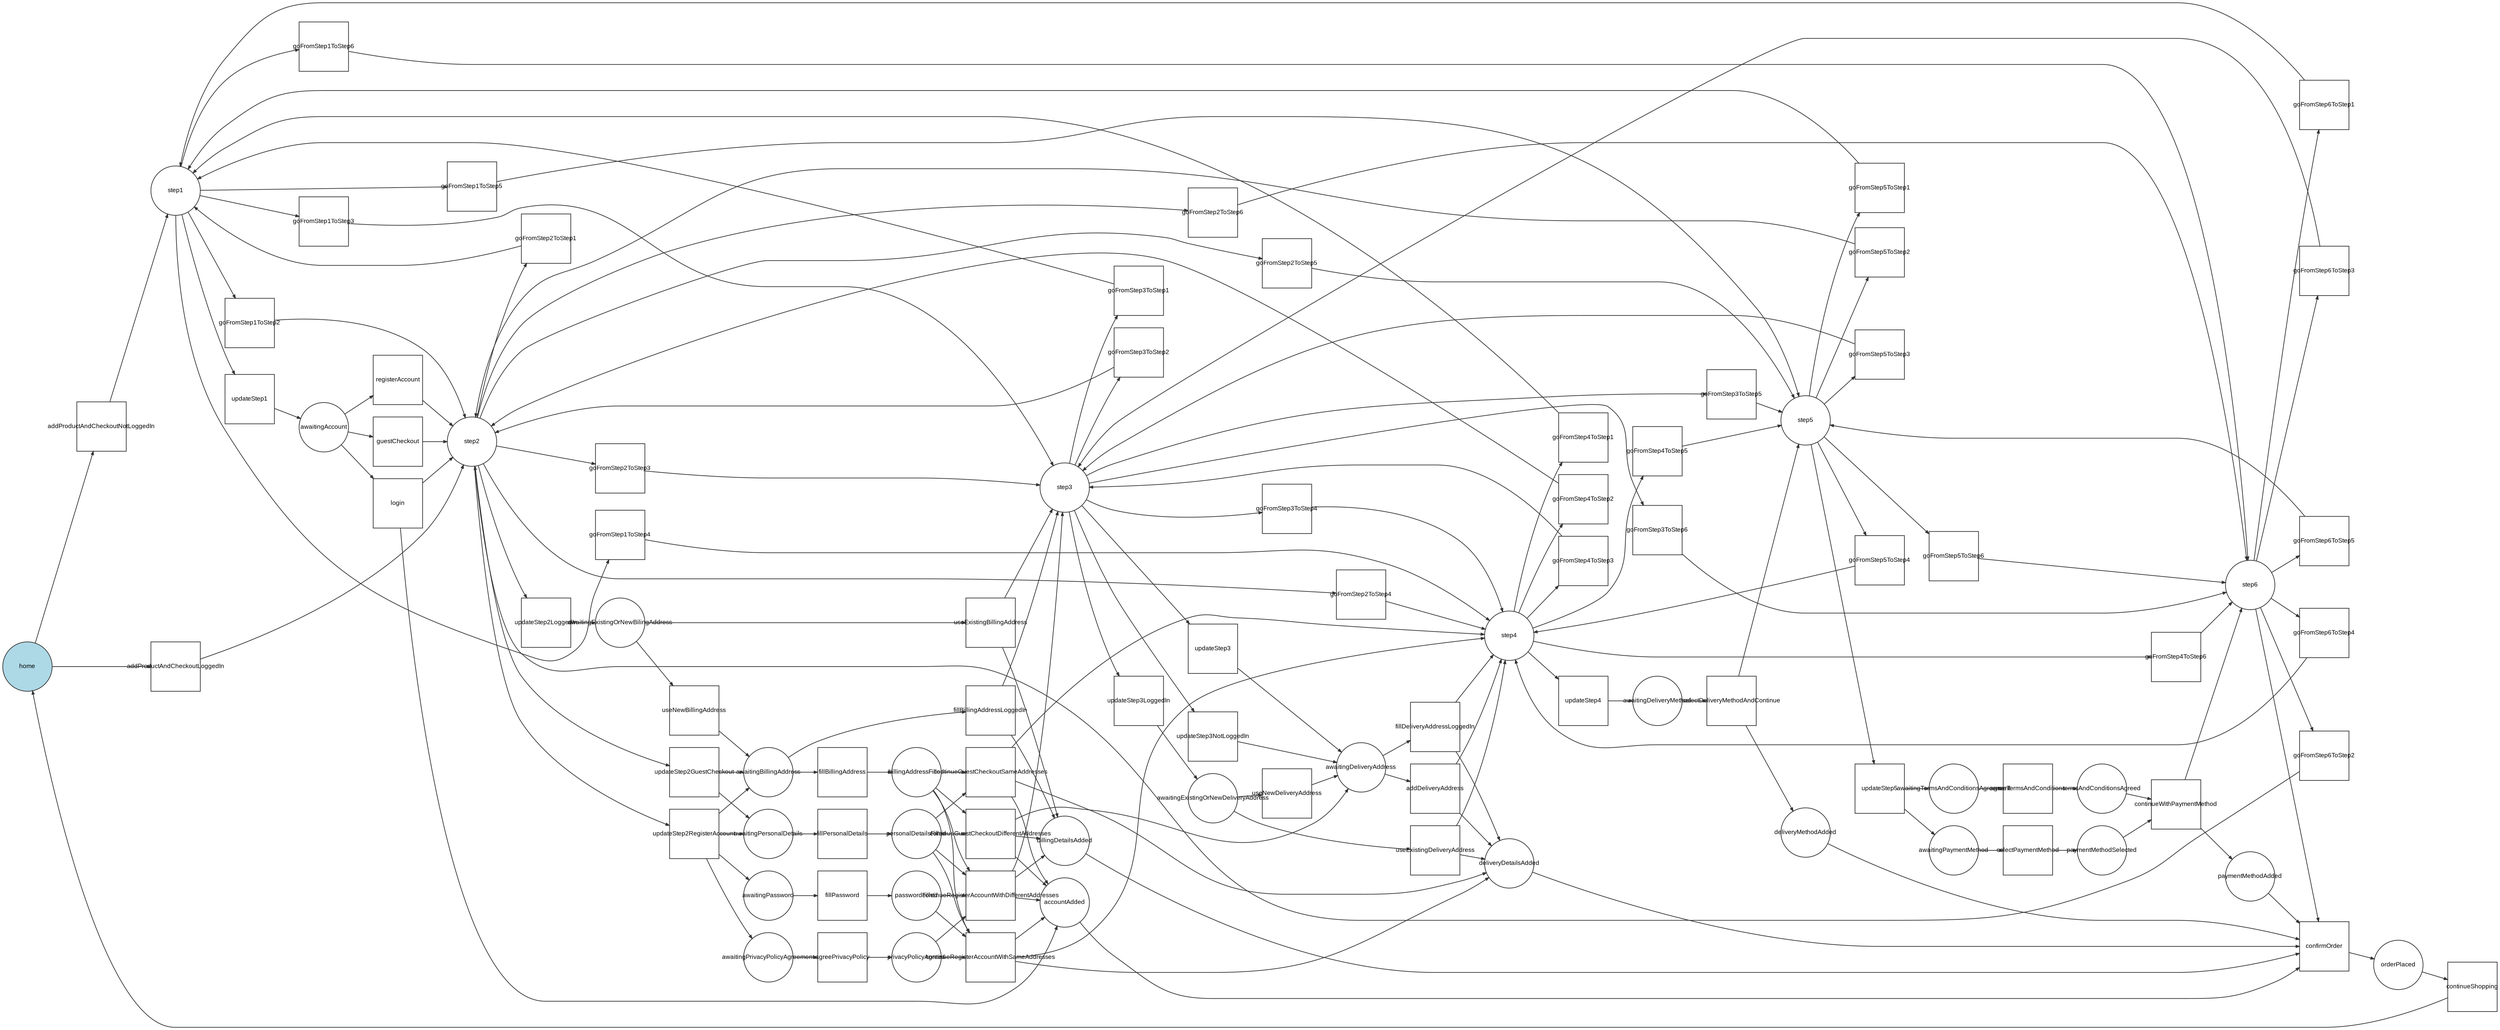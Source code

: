 digraph workflow {
  ratio="compress" rankdir="LR" label=""
  node [fontsize="9" fontname="Arial" color="#333333" fillcolor="lightblue" fixedsize="1" width="1"];
  edge [fontsize="9" fontname="Arial" color="#333333" arrowhead="normal" arrowsize="0.5"];

  place_e83249bd3ba79932e16fb1fb5100dafade9954c2 [label="home", shape=circle, style="filled"];
  place_84f1443f50ba4a894ac616a5f064c686f32d077b [label="step1", shape=circle];
  place_4a663a0c99bf1bd49e069a66286dda7818c97dff [label="step2", shape=circle];
  place_6e1ae73b097c07a04d4e8e492c5524a6eaa5be97 [label="step3", shape=circle];
  place_8ef5b826891c4a450d83641ab58ae1a18551fa4b [label="step4", shape=circle];
  place_a0affb2101e2e6f1dabadd080adc2f24eb667414 [label="step5", shape=circle];
  place_3924681200fde3841ee1e68e27e4c5b10fd95397 [label="step6", shape=circle];
  place_8df9aa6c1a8fbc2bf1fff5c5d67d147e334f94cf [label="awaitingAccount", shape=circle];
  place_be8df8efa2cb6b2300fe2f82d8d9b19d4d9f3006 [label="awaitingPersonalDetails", shape=circle];
  place_e8718de4f73418b4e1c7ad5c42bec684a4a9caa9 [label="awaitingBillingAddress", shape=circle];
  place_636a9cc7645cbe8e1dacce71000bb0db745a39e1 [label="awaitingPassword", shape=circle];
  place_b1d15dbd7e692eba9ce639f33f2cd6fb2f56e10d [label="awaitingPrivacyPolicyAgreement", shape=circle];
  place_b5da8f0027407937d7b9d6199a5d40d174c2661a [label="personalDetailsFilled", shape=circle];
  place_bbcddce3edfbf6793be4e1761595ad9dd36cf0fb [label="billingAddressFilled", shape=circle];
  place_133afdf482fd18037e3a0e10ed8a6ab4f9161d40 [label="passwordFilled", shape=circle];
  place_f2b6cc21ce77b75848dcce28c86c375391a991f2 [label="privacyPolicyAgreed", shape=circle];
  place_256be29f71f6940c2970aac5484fb6e317749eb9 [label="awaitingExistingOrNewBilingAddress", shape=circle];
  place_e788d0de3a420b96396977dee7ec2490fa346035 [label="awaitingExistingOrNewDeliveryAddress", shape=circle];
  place_95c4228878ef8ed807e02b7e17abad8cfa27a63b [label="awaitingDeliveryAddress", shape=circle];
  place_db2a0e8a240c19feca6bf300b83c712f43d74c07 [label="awaitingDeliveryMethod", shape=circle];
  place_866591cec37483a4a6ab3489cb867167720a8a29 [label="awaitingPaymentMethod", shape=circle];
  place_9eb14a96cbd881f3941bab3ed0a93b731399be5e [label="awaitingTermsAndConditionsAgreement", shape=circle];
  place_62f8f8cbcff902a31870b7f393bded072b620a2f [label="paymentMethodSelected", shape=circle];
  place_b6bf01197de322ba3d7fd694c4ab1e26acc89569 [label="termsAndConditionsAgreed", shape=circle];
  place_a2b5ee046fd493f24a42236ed96bf6391e7dd3bb [label="accountAdded", shape=circle];
  place_286e3eff09874fa5c835a52b6d6e2da7b4941331 [label="billingDetailsAdded", shape=circle];
  place_0e337ce1d4bc9c5ca8951d3fa502ff9f3ab7e26a [label="deliveryDetailsAdded", shape=circle];
  place_28aae0f120be48f4f0ba56d7a75699965ccaa214 [label="deliveryMethodAdded", shape=circle];
  place_098279e686d64d36fd9ddfd5d8eed3773751c874 [label="paymentMethodAdded", shape=circle];
  place_cbeec9c5b8f73f7335a9b9606865084b73d6db44 [label="orderPlaced", shape=circle];
  transition_2ac776141d84009da79b006b4dec8054691a5c5f [label="addProductAndCheckoutNotLoggedIn", shape=box, shape="box", regular="1"];
  transition_578a40e5a7bc3a0474371867ac2173acd5bf516c [label="addProductAndCheckoutLoggedIn", shape=box, shape="box", regular="1"];
  transition_dc0f95929a37924a0a83dbe2e85b83c9639b6481 [label="updateStep1", shape=box, shape="box", regular="1"];
  transition_fe72dc4a64a9305799caedf1b8fce026a9871d49 [label="updateStep2LoggedIn", shape=box, shape="box", regular="1"];
  transition_57dfa021582c3092119de31190845fdc953a09e3 [label="updateStep2GuestCheckout", shape=box, shape="box", regular="1"];
  transition_8cb4d353d19cc8d583ae6a317e0538af673f8714 [label="updateStep2RegisterAccount", shape=box, shape="box", regular="1"];
  transition_2736fab291f04e69b62d490c3c09361f5b82461a [label="login", shape=box, shape="box", regular="1"];
  transition_1b8a31d24f7e7b4bb00f985657ef664c0fd484f7 [label="guestCheckout", shape=box, shape="box", regular="1"];
  transition_4a67e46d8a1b96a2f1ebfa90009ae18258516248 [label="registerAccount", shape=box, shape="box", regular="1"];
  transition_6ca7bb9639941de4f3d43da60a79d965e688398c [label="fillPersonalDetails", shape=box, shape="box", regular="1"];
  transition_88846e7311af81ea2b6eb30ced42e8e9a035674e [label="fillBillingAddress", shape=box, shape="box", regular="1"];
  transition_3564e2bbe48b061a3985d46ebf9bb36a0c94de0e [label="fillPassword", shape=box, shape="box", regular="1"];
  transition_aa0d555c0021ce3faf98c55f93a601733df76beb [label="agreePrivacyPolicy", shape=box, shape="box", regular="1"];
  transition_901c5f630db8b0e18779359c8d949e4395268689 [label="useExistingBillingAddress", shape=box, shape="box", regular="1"];
  transition_fe12c392e32e62dd39eccef4248a39e19252acdf [label="useNewBillingAddress", shape=box, shape="box", regular="1"];
  transition_47c77ef9cdb768ca9004a5b4b574900e7fd7e94b [label="fillBillingAddressLoggedIn", shape=box, shape="box", regular="1"];
  transition_f657ce882497b9a9077da3718565de3bad23c63d [label="continueRegisterAccountWithDifferentAddresses", shape=box, shape="box", regular="1"];
  transition_a61bc306e3f2f04e552d26d524be63c8705f123d [label="continueGuestCheckoutDifferentAddresses", shape=box, shape="box", regular="1"];
  transition_d29f92d9157843987d7ea289f11fa909d5763b25 [label="updateStep3", shape=box, shape="box", regular="1"];
  transition_85cb56b3c57574697992910e08dcf3510fdb5dbf [label="continueRegisterAccountWithSameAddresses", shape=box, shape="box", regular="1"];
  transition_cbd13101ca8b9f00b84a872cdbcc9cec19007ded [label="continueGuestCheckoutSameAddresses", shape=box, shape="box", regular="1"];
  transition_21a0e40b019c9078ecb4d3f5f592a1bd02568336 [label="updateStep3LoggedIn", shape=box, shape="box", regular="1"];
  transition_040940d414348a51f18b9ad72ddf64c830a0a64c [label="updateStep3NotLoggedIn", shape=box, shape="box", regular="1"];
  transition_40f7b37f0743d75d1323955148aa023e7533d8af [label="useExistingDeliveryAddress", shape=box, shape="box", regular="1"];
  transition_40d8c3069664fee3e86bfcb2c57fcf2ef837a066 [label="useNewDeliveryAddress", shape=box, shape="box", regular="1"];
  transition_050eb1382470b510861b58d8c73875eb1563578a [label="fillDeliveryAddressLoggedIn", shape=box, shape="box", regular="1"];
  transition_d0456ba3eec7c63caee5da332a123d063ab793f0 [label="addDeliveryAddress", shape=box, shape="box", regular="1"];
  transition_e8539b8c59ce42e4ff534a096d5509e9449ed46d [label="updateStep4", shape=box, shape="box", regular="1"];
  transition_b5875e454b984dd6f6eb7bf822dffab05390bf4a [label="selectDeliveryMethodAndContinue", shape=box, shape="box", regular="1"];
  transition_0493d5eb06f9922e5c470ad7b0eedc5cea2d2acd [label="updateStep5", shape=box, shape="box", regular="1"];
  transition_7d47591653d2aeaac4a5e8444bbb3f592b2876b6 [label="selectPaymentMethod", shape=box, shape="box", regular="1"];
  transition_ba818b1269b003f72555d75390e2751ffcde31a5 [label="agreeTermsAndConditions", shape=box, shape="box", regular="1"];
  transition_06988b6c6c7ca648edbd10764e1b26c98f121182 [label="continueWithPaymentMethod", shape=box, shape="box", regular="1"];
  transition_f158550b6472279811abb832e1fa84c33a264bd1 [label="confirmOrder", shape=box, shape="box", regular="1"];
  transition_f5f67f37bdb26da1aa426f3f570c10051eb8a1f6 [label="continueShopping", shape=box, shape="box", regular="1"];
  transition_c1278fb19e503cce3d1d1beb29e9a5e7bfb47992 [label="goFromStep2ToStep1", shape=box, shape="box", regular="1"];
  transition_f7243afa46cf6e9e9f4f6a60464f8d3b87a4f424 [label="goFromStep3ToStep1", shape=box, shape="box", regular="1"];
  transition_342521f17afce966ccc0269b6141b77982fe5eee [label="goFromStep4ToStep1", shape=box, shape="box", regular="1"];
  transition_a460b510be4dd8cec38b897bc1ba0ab5c896df72 [label="goFromStep5ToStep1", shape=box, shape="box", regular="1"];
  transition_679c5b811f2f3007dc152e52a5d1a644a6e37866 [label="goFromStep6ToStep1", shape=box, shape="box", regular="1"];
  transition_17372c475587f7c773e1b51f2ad7a2f450eec188 [label="goFromStep1ToStep2", shape=box, shape="box", regular="1"];
  transition_fd6d16ae934fdc718d724027fa7af11f889bc6a8 [label="goFromStep3ToStep2", shape=box, shape="box", regular="1"];
  transition_3207266c1cd70e0f7a7195969a1a85cefdf0393d [label="goFromStep4ToStep2", shape=box, shape="box", regular="1"];
  transition_9cfd903acca61851624d2a7254a75eb264d9527f [label="goFromStep5ToStep2", shape=box, shape="box", regular="1"];
  transition_d8293862452732500f93567da6803f54f8115e9b [label="goFromStep6ToStep2", shape=box, shape="box", regular="1"];
  transition_0fa74a2c0f8dfb21a79cb520182c4b38d8b57dce [label="goFromStep1ToStep3", shape=box, shape="box", regular="1"];
  transition_976c4c87b909b1a99ff42dce52398ddbf87a5b20 [label="goFromStep2ToStep3", shape=box, shape="box", regular="1"];
  transition_e92320addbb25a8071a0d8380b1e78fdd3945a7d [label="goFromStep4ToStep3", shape=box, shape="box", regular="1"];
  transition_36c2c013f668da651ff670c5a6e6ed44eeb0e745 [label="goFromStep5ToStep3", shape=box, shape="box", regular="1"];
  transition_a6efc159f23b3a5afa5065bda3ec833dbfe4ad43 [label="goFromStep6ToStep3", shape=box, shape="box", regular="1"];
  transition_8c28b4247d6e9de306cd9e9db6ba7a1a28ba7c9b [label="goFromStep1ToStep4", shape=box, shape="box", regular="1"];
  transition_19d6772cf1d025338dbd16f051007db7a4845a25 [label="goFromStep2ToStep4", shape=box, shape="box", regular="1"];
  transition_0384b0036d8a6a71bae58b2e4129dc33dc17b880 [label="goFromStep3ToStep4", shape=box, shape="box", regular="1"];
  transition_8d5588e281af5196e8412b2a54ba03fcdd8a951a [label="goFromStep5ToStep4", shape=box, shape="box", regular="1"];
  transition_efb39102c4964bdaa7f4541f07d23beb084369a4 [label="goFromStep6ToStep4", shape=box, shape="box", regular="1"];
  transition_dd38b280f076ed167f6e9a4bc0c08aeb3d4685f8 [label="goFromStep1ToStep5", shape=box, shape="box", regular="1"];
  transition_35eb2587238aa7dfeb58182f873dca755fa2ff10 [label="goFromStep2ToStep5", shape=box, shape="box", regular="1"];
  transition_6a69459d2bc1aad1163962bb72527240d739904f [label="goFromStep3ToStep5", shape=box, shape="box", regular="1"];
  transition_72a9eeea6f1d9bb27be91e37d3bca194ca70cc35 [label="goFromStep4ToStep5", shape=box, shape="box", regular="1"];
  transition_e122a566f27b6bbaf26e92b7b322687471b59f93 [label="goFromStep6ToStep5", shape=box, shape="box", regular="1"];
  transition_d5e3af9b781fcb2f0aabf9d589623eb46958c8f8 [label="goFromStep1ToStep6", shape=box, shape="box", regular="1"];
  transition_0d27724be18d325c75703a7c24b750ad5f0120b8 [label="goFromStep2ToStep6", shape=box, shape="box", regular="1"];
  transition_710655db8a153877c200350ae8ade5ad8a471cb6 [label="goFromStep3ToStep6", shape=box, shape="box", regular="1"];
  transition_81130c3093f1feb2d89bdbbc5fce5035616deb1c [label="goFromStep4ToStep6", shape=box, shape="box", regular="1"];
  transition_a8ff2d85721178fc6b20027e9575cd3c3c4c6fa2 [label="goFromStep5ToStep6", shape=box, shape="box", regular="1"];
  place_e83249bd3ba79932e16fb1fb5100dafade9954c2 -> transition_2ac776141d84009da79b006b4dec8054691a5c5f [style="solid"];
  transition_2ac776141d84009da79b006b4dec8054691a5c5f -> place_84f1443f50ba4a894ac616a5f064c686f32d077b [style="solid"];
  place_e83249bd3ba79932e16fb1fb5100dafade9954c2 -> transition_578a40e5a7bc3a0474371867ac2173acd5bf516c [style="solid"];
  transition_578a40e5a7bc3a0474371867ac2173acd5bf516c -> place_4a663a0c99bf1bd49e069a66286dda7818c97dff [style="solid"];
  place_84f1443f50ba4a894ac616a5f064c686f32d077b -> transition_dc0f95929a37924a0a83dbe2e85b83c9639b6481 [style="solid"];
  transition_dc0f95929a37924a0a83dbe2e85b83c9639b6481 -> place_8df9aa6c1a8fbc2bf1fff5c5d67d147e334f94cf [style="solid"];
  place_4a663a0c99bf1bd49e069a66286dda7818c97dff -> transition_fe72dc4a64a9305799caedf1b8fce026a9871d49 [style="solid"];
  transition_fe72dc4a64a9305799caedf1b8fce026a9871d49 -> place_256be29f71f6940c2970aac5484fb6e317749eb9 [style="solid"];
  place_4a663a0c99bf1bd49e069a66286dda7818c97dff -> transition_57dfa021582c3092119de31190845fdc953a09e3 [style="solid"];
  transition_57dfa021582c3092119de31190845fdc953a09e3 -> place_be8df8efa2cb6b2300fe2f82d8d9b19d4d9f3006 [style="solid"];
  transition_57dfa021582c3092119de31190845fdc953a09e3 -> place_e8718de4f73418b4e1c7ad5c42bec684a4a9caa9 [style="solid"];
  place_4a663a0c99bf1bd49e069a66286dda7818c97dff -> transition_8cb4d353d19cc8d583ae6a317e0538af673f8714 [style="solid"];
  transition_8cb4d353d19cc8d583ae6a317e0538af673f8714 -> place_be8df8efa2cb6b2300fe2f82d8d9b19d4d9f3006 [style="solid"];
  transition_8cb4d353d19cc8d583ae6a317e0538af673f8714 -> place_e8718de4f73418b4e1c7ad5c42bec684a4a9caa9 [style="solid"];
  transition_8cb4d353d19cc8d583ae6a317e0538af673f8714 -> place_636a9cc7645cbe8e1dacce71000bb0db745a39e1 [style="solid"];
  transition_8cb4d353d19cc8d583ae6a317e0538af673f8714 -> place_b1d15dbd7e692eba9ce639f33f2cd6fb2f56e10d [style="solid"];
  place_8df9aa6c1a8fbc2bf1fff5c5d67d147e334f94cf -> transition_2736fab291f04e69b62d490c3c09361f5b82461a [style="solid"];
  transition_2736fab291f04e69b62d490c3c09361f5b82461a -> place_a2b5ee046fd493f24a42236ed96bf6391e7dd3bb [style="solid"];
  transition_2736fab291f04e69b62d490c3c09361f5b82461a -> place_4a663a0c99bf1bd49e069a66286dda7818c97dff [style="solid"];
  place_8df9aa6c1a8fbc2bf1fff5c5d67d147e334f94cf -> transition_1b8a31d24f7e7b4bb00f985657ef664c0fd484f7 [style="solid"];
  transition_1b8a31d24f7e7b4bb00f985657ef664c0fd484f7 -> place_4a663a0c99bf1bd49e069a66286dda7818c97dff [style="solid"];
  place_8df9aa6c1a8fbc2bf1fff5c5d67d147e334f94cf -> transition_4a67e46d8a1b96a2f1ebfa90009ae18258516248 [style="solid"];
  transition_4a67e46d8a1b96a2f1ebfa90009ae18258516248 -> place_4a663a0c99bf1bd49e069a66286dda7818c97dff [style="solid"];
  place_be8df8efa2cb6b2300fe2f82d8d9b19d4d9f3006 -> transition_6ca7bb9639941de4f3d43da60a79d965e688398c [style="solid"];
  transition_6ca7bb9639941de4f3d43da60a79d965e688398c -> place_b5da8f0027407937d7b9d6199a5d40d174c2661a [style="solid"];
  place_e8718de4f73418b4e1c7ad5c42bec684a4a9caa9 -> transition_88846e7311af81ea2b6eb30ced42e8e9a035674e [style="solid"];
  transition_88846e7311af81ea2b6eb30ced42e8e9a035674e -> place_bbcddce3edfbf6793be4e1761595ad9dd36cf0fb [style="solid"];
  place_636a9cc7645cbe8e1dacce71000bb0db745a39e1 -> transition_3564e2bbe48b061a3985d46ebf9bb36a0c94de0e [style="solid"];
  transition_3564e2bbe48b061a3985d46ebf9bb36a0c94de0e -> place_133afdf482fd18037e3a0e10ed8a6ab4f9161d40 [style="solid"];
  place_b1d15dbd7e692eba9ce639f33f2cd6fb2f56e10d -> transition_aa0d555c0021ce3faf98c55f93a601733df76beb [style="solid"];
  transition_aa0d555c0021ce3faf98c55f93a601733df76beb -> place_f2b6cc21ce77b75848dcce28c86c375391a991f2 [style="solid"];
  place_256be29f71f6940c2970aac5484fb6e317749eb9 -> transition_901c5f630db8b0e18779359c8d949e4395268689 [style="solid"];
  transition_901c5f630db8b0e18779359c8d949e4395268689 -> place_6e1ae73b097c07a04d4e8e492c5524a6eaa5be97 [style="solid"];
  transition_901c5f630db8b0e18779359c8d949e4395268689 -> place_286e3eff09874fa5c835a52b6d6e2da7b4941331 [style="solid"];
  place_256be29f71f6940c2970aac5484fb6e317749eb9 -> transition_fe12c392e32e62dd39eccef4248a39e19252acdf [style="solid"];
  transition_fe12c392e32e62dd39eccef4248a39e19252acdf -> place_e8718de4f73418b4e1c7ad5c42bec684a4a9caa9 [style="solid"];
  place_e8718de4f73418b4e1c7ad5c42bec684a4a9caa9 -> transition_47c77ef9cdb768ca9004a5b4b574900e7fd7e94b [style="solid"];
  transition_47c77ef9cdb768ca9004a5b4b574900e7fd7e94b -> place_6e1ae73b097c07a04d4e8e492c5524a6eaa5be97 [style="solid"];
  transition_47c77ef9cdb768ca9004a5b4b574900e7fd7e94b -> place_286e3eff09874fa5c835a52b6d6e2da7b4941331 [style="solid"];
  place_b5da8f0027407937d7b9d6199a5d40d174c2661a -> transition_f657ce882497b9a9077da3718565de3bad23c63d [style="solid"];
  place_bbcddce3edfbf6793be4e1761595ad9dd36cf0fb -> transition_f657ce882497b9a9077da3718565de3bad23c63d [style="solid"];
  place_133afdf482fd18037e3a0e10ed8a6ab4f9161d40 -> transition_f657ce882497b9a9077da3718565de3bad23c63d [style="solid"];
  place_f2b6cc21ce77b75848dcce28c86c375391a991f2 -> transition_f657ce882497b9a9077da3718565de3bad23c63d [style="solid"];
  transition_f657ce882497b9a9077da3718565de3bad23c63d -> place_a2b5ee046fd493f24a42236ed96bf6391e7dd3bb [style="solid"];
  transition_f657ce882497b9a9077da3718565de3bad23c63d -> place_286e3eff09874fa5c835a52b6d6e2da7b4941331 [style="solid"];
  transition_f657ce882497b9a9077da3718565de3bad23c63d -> place_6e1ae73b097c07a04d4e8e492c5524a6eaa5be97 [style="solid"];
  place_b5da8f0027407937d7b9d6199a5d40d174c2661a -> transition_a61bc306e3f2f04e552d26d524be63c8705f123d [style="solid"];
  place_bbcddce3edfbf6793be4e1761595ad9dd36cf0fb -> transition_a61bc306e3f2f04e552d26d524be63c8705f123d [style="solid"];
  transition_a61bc306e3f2f04e552d26d524be63c8705f123d -> place_a2b5ee046fd493f24a42236ed96bf6391e7dd3bb [style="solid"];
  transition_a61bc306e3f2f04e552d26d524be63c8705f123d -> place_286e3eff09874fa5c835a52b6d6e2da7b4941331 [style="solid"];
  transition_a61bc306e3f2f04e552d26d524be63c8705f123d -> place_95c4228878ef8ed807e02b7e17abad8cfa27a63b [style="solid"];
  place_6e1ae73b097c07a04d4e8e492c5524a6eaa5be97 -> transition_d29f92d9157843987d7ea289f11fa909d5763b25 [style="solid"];
  transition_d29f92d9157843987d7ea289f11fa909d5763b25 -> place_95c4228878ef8ed807e02b7e17abad8cfa27a63b [style="solid"];
  place_b5da8f0027407937d7b9d6199a5d40d174c2661a -> transition_85cb56b3c57574697992910e08dcf3510fdb5dbf [style="solid"];
  place_bbcddce3edfbf6793be4e1761595ad9dd36cf0fb -> transition_85cb56b3c57574697992910e08dcf3510fdb5dbf [style="solid"];
  place_133afdf482fd18037e3a0e10ed8a6ab4f9161d40 -> transition_85cb56b3c57574697992910e08dcf3510fdb5dbf [style="solid"];
  place_f2b6cc21ce77b75848dcce28c86c375391a991f2 -> transition_85cb56b3c57574697992910e08dcf3510fdb5dbf [style="solid"];
  transition_85cb56b3c57574697992910e08dcf3510fdb5dbf -> place_a2b5ee046fd493f24a42236ed96bf6391e7dd3bb [style="solid"];
  transition_85cb56b3c57574697992910e08dcf3510fdb5dbf -> place_0e337ce1d4bc9c5ca8951d3fa502ff9f3ab7e26a [style="solid"];
  transition_85cb56b3c57574697992910e08dcf3510fdb5dbf -> place_8ef5b826891c4a450d83641ab58ae1a18551fa4b [style="solid"];
  place_b5da8f0027407937d7b9d6199a5d40d174c2661a -> transition_cbd13101ca8b9f00b84a872cdbcc9cec19007ded [style="solid"];
  place_bbcddce3edfbf6793be4e1761595ad9dd36cf0fb -> transition_cbd13101ca8b9f00b84a872cdbcc9cec19007ded [style="solid"];
  transition_cbd13101ca8b9f00b84a872cdbcc9cec19007ded -> place_a2b5ee046fd493f24a42236ed96bf6391e7dd3bb [style="solid"];
  transition_cbd13101ca8b9f00b84a872cdbcc9cec19007ded -> place_0e337ce1d4bc9c5ca8951d3fa502ff9f3ab7e26a [style="solid"];
  transition_cbd13101ca8b9f00b84a872cdbcc9cec19007ded -> place_8ef5b826891c4a450d83641ab58ae1a18551fa4b [style="solid"];
  place_6e1ae73b097c07a04d4e8e492c5524a6eaa5be97 -> transition_21a0e40b019c9078ecb4d3f5f592a1bd02568336 [style="solid"];
  transition_21a0e40b019c9078ecb4d3f5f592a1bd02568336 -> place_e788d0de3a420b96396977dee7ec2490fa346035 [style="solid"];
  place_6e1ae73b097c07a04d4e8e492c5524a6eaa5be97 -> transition_040940d414348a51f18b9ad72ddf64c830a0a64c [style="solid"];
  transition_040940d414348a51f18b9ad72ddf64c830a0a64c -> place_95c4228878ef8ed807e02b7e17abad8cfa27a63b [style="solid"];
  place_e788d0de3a420b96396977dee7ec2490fa346035 -> transition_40f7b37f0743d75d1323955148aa023e7533d8af [style="solid"];
  transition_40f7b37f0743d75d1323955148aa023e7533d8af -> place_8ef5b826891c4a450d83641ab58ae1a18551fa4b [style="solid"];
  transition_40f7b37f0743d75d1323955148aa023e7533d8af -> place_0e337ce1d4bc9c5ca8951d3fa502ff9f3ab7e26a [style="solid"];
  place_e788d0de3a420b96396977dee7ec2490fa346035 -> transition_40d8c3069664fee3e86bfcb2c57fcf2ef837a066 [style="solid"];
  transition_40d8c3069664fee3e86bfcb2c57fcf2ef837a066 -> place_95c4228878ef8ed807e02b7e17abad8cfa27a63b [style="solid"];
  place_95c4228878ef8ed807e02b7e17abad8cfa27a63b -> transition_050eb1382470b510861b58d8c73875eb1563578a [style="solid"];
  transition_050eb1382470b510861b58d8c73875eb1563578a -> place_8ef5b826891c4a450d83641ab58ae1a18551fa4b [style="solid"];
  transition_050eb1382470b510861b58d8c73875eb1563578a -> place_0e337ce1d4bc9c5ca8951d3fa502ff9f3ab7e26a [style="solid"];
  place_95c4228878ef8ed807e02b7e17abad8cfa27a63b -> transition_d0456ba3eec7c63caee5da332a123d063ab793f0 [style="solid"];
  transition_d0456ba3eec7c63caee5da332a123d063ab793f0 -> place_0e337ce1d4bc9c5ca8951d3fa502ff9f3ab7e26a [style="solid"];
  transition_d0456ba3eec7c63caee5da332a123d063ab793f0 -> place_8ef5b826891c4a450d83641ab58ae1a18551fa4b [style="solid"];
  place_8ef5b826891c4a450d83641ab58ae1a18551fa4b -> transition_e8539b8c59ce42e4ff534a096d5509e9449ed46d [style="solid"];
  transition_e8539b8c59ce42e4ff534a096d5509e9449ed46d -> place_db2a0e8a240c19feca6bf300b83c712f43d74c07 [style="solid"];
  place_db2a0e8a240c19feca6bf300b83c712f43d74c07 -> transition_b5875e454b984dd6f6eb7bf822dffab05390bf4a [style="solid"];
  transition_b5875e454b984dd6f6eb7bf822dffab05390bf4a -> place_28aae0f120be48f4f0ba56d7a75699965ccaa214 [style="solid"];
  transition_b5875e454b984dd6f6eb7bf822dffab05390bf4a -> place_a0affb2101e2e6f1dabadd080adc2f24eb667414 [style="solid"];
  place_a0affb2101e2e6f1dabadd080adc2f24eb667414 -> transition_0493d5eb06f9922e5c470ad7b0eedc5cea2d2acd [style="solid"];
  transition_0493d5eb06f9922e5c470ad7b0eedc5cea2d2acd -> place_866591cec37483a4a6ab3489cb867167720a8a29 [style="solid"];
  transition_0493d5eb06f9922e5c470ad7b0eedc5cea2d2acd -> place_9eb14a96cbd881f3941bab3ed0a93b731399be5e [style="solid"];
  place_866591cec37483a4a6ab3489cb867167720a8a29 -> transition_7d47591653d2aeaac4a5e8444bbb3f592b2876b6 [style="solid"];
  transition_7d47591653d2aeaac4a5e8444bbb3f592b2876b6 -> place_62f8f8cbcff902a31870b7f393bded072b620a2f [style="solid"];
  place_9eb14a96cbd881f3941bab3ed0a93b731399be5e -> transition_ba818b1269b003f72555d75390e2751ffcde31a5 [style="solid"];
  transition_ba818b1269b003f72555d75390e2751ffcde31a5 -> place_b6bf01197de322ba3d7fd694c4ab1e26acc89569 [style="solid"];
  place_62f8f8cbcff902a31870b7f393bded072b620a2f -> transition_06988b6c6c7ca648edbd10764e1b26c98f121182 [style="solid"];
  place_b6bf01197de322ba3d7fd694c4ab1e26acc89569 -> transition_06988b6c6c7ca648edbd10764e1b26c98f121182 [style="solid"];
  transition_06988b6c6c7ca648edbd10764e1b26c98f121182 -> place_098279e686d64d36fd9ddfd5d8eed3773751c874 [style="solid"];
  transition_06988b6c6c7ca648edbd10764e1b26c98f121182 -> place_3924681200fde3841ee1e68e27e4c5b10fd95397 [style="solid"];
  place_3924681200fde3841ee1e68e27e4c5b10fd95397 -> transition_f158550b6472279811abb832e1fa84c33a264bd1 [style="solid"];
  place_a2b5ee046fd493f24a42236ed96bf6391e7dd3bb -> transition_f158550b6472279811abb832e1fa84c33a264bd1 [style="solid"];
  place_286e3eff09874fa5c835a52b6d6e2da7b4941331 -> transition_f158550b6472279811abb832e1fa84c33a264bd1 [style="solid"];
  place_0e337ce1d4bc9c5ca8951d3fa502ff9f3ab7e26a -> transition_f158550b6472279811abb832e1fa84c33a264bd1 [style="solid"];
  place_28aae0f120be48f4f0ba56d7a75699965ccaa214 -> transition_f158550b6472279811abb832e1fa84c33a264bd1 [style="solid"];
  place_098279e686d64d36fd9ddfd5d8eed3773751c874 -> transition_f158550b6472279811abb832e1fa84c33a264bd1 [style="solid"];
  transition_f158550b6472279811abb832e1fa84c33a264bd1 -> place_cbeec9c5b8f73f7335a9b9606865084b73d6db44 [style="solid"];
  place_cbeec9c5b8f73f7335a9b9606865084b73d6db44 -> transition_f5f67f37bdb26da1aa426f3f570c10051eb8a1f6 [style="solid"];
  transition_f5f67f37bdb26da1aa426f3f570c10051eb8a1f6 -> place_e83249bd3ba79932e16fb1fb5100dafade9954c2 [style="solid"];
  place_4a663a0c99bf1bd49e069a66286dda7818c97dff -> transition_c1278fb19e503cce3d1d1beb29e9a5e7bfb47992 [style="solid"];
  transition_c1278fb19e503cce3d1d1beb29e9a5e7bfb47992 -> place_84f1443f50ba4a894ac616a5f064c686f32d077b [style="solid"];
  place_6e1ae73b097c07a04d4e8e492c5524a6eaa5be97 -> transition_f7243afa46cf6e9e9f4f6a60464f8d3b87a4f424 [style="solid"];
  transition_f7243afa46cf6e9e9f4f6a60464f8d3b87a4f424 -> place_84f1443f50ba4a894ac616a5f064c686f32d077b [style="solid"];
  place_8ef5b826891c4a450d83641ab58ae1a18551fa4b -> transition_342521f17afce966ccc0269b6141b77982fe5eee [style="solid"];
  transition_342521f17afce966ccc0269b6141b77982fe5eee -> place_84f1443f50ba4a894ac616a5f064c686f32d077b [style="solid"];
  place_a0affb2101e2e6f1dabadd080adc2f24eb667414 -> transition_a460b510be4dd8cec38b897bc1ba0ab5c896df72 [style="solid"];
  transition_a460b510be4dd8cec38b897bc1ba0ab5c896df72 -> place_84f1443f50ba4a894ac616a5f064c686f32d077b [style="solid"];
  place_3924681200fde3841ee1e68e27e4c5b10fd95397 -> transition_679c5b811f2f3007dc152e52a5d1a644a6e37866 [style="solid"];
  transition_679c5b811f2f3007dc152e52a5d1a644a6e37866 -> place_84f1443f50ba4a894ac616a5f064c686f32d077b [style="solid"];
  place_84f1443f50ba4a894ac616a5f064c686f32d077b -> transition_17372c475587f7c773e1b51f2ad7a2f450eec188 [style="solid"];
  transition_17372c475587f7c773e1b51f2ad7a2f450eec188 -> place_4a663a0c99bf1bd49e069a66286dda7818c97dff [style="solid"];
  place_6e1ae73b097c07a04d4e8e492c5524a6eaa5be97 -> transition_fd6d16ae934fdc718d724027fa7af11f889bc6a8 [style="solid"];
  transition_fd6d16ae934fdc718d724027fa7af11f889bc6a8 -> place_4a663a0c99bf1bd49e069a66286dda7818c97dff [style="solid"];
  place_8ef5b826891c4a450d83641ab58ae1a18551fa4b -> transition_3207266c1cd70e0f7a7195969a1a85cefdf0393d [style="solid"];
  transition_3207266c1cd70e0f7a7195969a1a85cefdf0393d -> place_4a663a0c99bf1bd49e069a66286dda7818c97dff [style="solid"];
  place_a0affb2101e2e6f1dabadd080adc2f24eb667414 -> transition_9cfd903acca61851624d2a7254a75eb264d9527f [style="solid"];
  transition_9cfd903acca61851624d2a7254a75eb264d9527f -> place_4a663a0c99bf1bd49e069a66286dda7818c97dff [style="solid"];
  place_3924681200fde3841ee1e68e27e4c5b10fd95397 -> transition_d8293862452732500f93567da6803f54f8115e9b [style="solid"];
  transition_d8293862452732500f93567da6803f54f8115e9b -> place_4a663a0c99bf1bd49e069a66286dda7818c97dff [style="solid"];
  place_84f1443f50ba4a894ac616a5f064c686f32d077b -> transition_0fa74a2c0f8dfb21a79cb520182c4b38d8b57dce [style="solid"];
  transition_0fa74a2c0f8dfb21a79cb520182c4b38d8b57dce -> place_6e1ae73b097c07a04d4e8e492c5524a6eaa5be97 [style="solid"];
  place_4a663a0c99bf1bd49e069a66286dda7818c97dff -> transition_976c4c87b909b1a99ff42dce52398ddbf87a5b20 [style="solid"];
  transition_976c4c87b909b1a99ff42dce52398ddbf87a5b20 -> place_6e1ae73b097c07a04d4e8e492c5524a6eaa5be97 [style="solid"];
  place_8ef5b826891c4a450d83641ab58ae1a18551fa4b -> transition_e92320addbb25a8071a0d8380b1e78fdd3945a7d [style="solid"];
  transition_e92320addbb25a8071a0d8380b1e78fdd3945a7d -> place_6e1ae73b097c07a04d4e8e492c5524a6eaa5be97 [style="solid"];
  place_a0affb2101e2e6f1dabadd080adc2f24eb667414 -> transition_36c2c013f668da651ff670c5a6e6ed44eeb0e745 [style="solid"];
  transition_36c2c013f668da651ff670c5a6e6ed44eeb0e745 -> place_6e1ae73b097c07a04d4e8e492c5524a6eaa5be97 [style="solid"];
  place_3924681200fde3841ee1e68e27e4c5b10fd95397 -> transition_a6efc159f23b3a5afa5065bda3ec833dbfe4ad43 [style="solid"];
  transition_a6efc159f23b3a5afa5065bda3ec833dbfe4ad43 -> place_6e1ae73b097c07a04d4e8e492c5524a6eaa5be97 [style="solid"];
  place_84f1443f50ba4a894ac616a5f064c686f32d077b -> transition_8c28b4247d6e9de306cd9e9db6ba7a1a28ba7c9b [style="solid"];
  transition_8c28b4247d6e9de306cd9e9db6ba7a1a28ba7c9b -> place_8ef5b826891c4a450d83641ab58ae1a18551fa4b [style="solid"];
  place_4a663a0c99bf1bd49e069a66286dda7818c97dff -> transition_19d6772cf1d025338dbd16f051007db7a4845a25 [style="solid"];
  transition_19d6772cf1d025338dbd16f051007db7a4845a25 -> place_8ef5b826891c4a450d83641ab58ae1a18551fa4b [style="solid"];
  place_6e1ae73b097c07a04d4e8e492c5524a6eaa5be97 -> transition_0384b0036d8a6a71bae58b2e4129dc33dc17b880 [style="solid"];
  transition_0384b0036d8a6a71bae58b2e4129dc33dc17b880 -> place_8ef5b826891c4a450d83641ab58ae1a18551fa4b [style="solid"];
  place_a0affb2101e2e6f1dabadd080adc2f24eb667414 -> transition_8d5588e281af5196e8412b2a54ba03fcdd8a951a [style="solid"];
  transition_8d5588e281af5196e8412b2a54ba03fcdd8a951a -> place_8ef5b826891c4a450d83641ab58ae1a18551fa4b [style="solid"];
  place_3924681200fde3841ee1e68e27e4c5b10fd95397 -> transition_efb39102c4964bdaa7f4541f07d23beb084369a4 [style="solid"];
  transition_efb39102c4964bdaa7f4541f07d23beb084369a4 -> place_8ef5b826891c4a450d83641ab58ae1a18551fa4b [style="solid"];
  place_84f1443f50ba4a894ac616a5f064c686f32d077b -> transition_dd38b280f076ed167f6e9a4bc0c08aeb3d4685f8 [style="solid"];
  transition_dd38b280f076ed167f6e9a4bc0c08aeb3d4685f8 -> place_a0affb2101e2e6f1dabadd080adc2f24eb667414 [style="solid"];
  place_4a663a0c99bf1bd49e069a66286dda7818c97dff -> transition_35eb2587238aa7dfeb58182f873dca755fa2ff10 [style="solid"];
  transition_35eb2587238aa7dfeb58182f873dca755fa2ff10 -> place_a0affb2101e2e6f1dabadd080adc2f24eb667414 [style="solid"];
  place_6e1ae73b097c07a04d4e8e492c5524a6eaa5be97 -> transition_6a69459d2bc1aad1163962bb72527240d739904f [style="solid"];
  transition_6a69459d2bc1aad1163962bb72527240d739904f -> place_a0affb2101e2e6f1dabadd080adc2f24eb667414 [style="solid"];
  place_8ef5b826891c4a450d83641ab58ae1a18551fa4b -> transition_72a9eeea6f1d9bb27be91e37d3bca194ca70cc35 [style="solid"];
  transition_72a9eeea6f1d9bb27be91e37d3bca194ca70cc35 -> place_a0affb2101e2e6f1dabadd080adc2f24eb667414 [style="solid"];
  place_3924681200fde3841ee1e68e27e4c5b10fd95397 -> transition_e122a566f27b6bbaf26e92b7b322687471b59f93 [style="solid"];
  transition_e122a566f27b6bbaf26e92b7b322687471b59f93 -> place_a0affb2101e2e6f1dabadd080adc2f24eb667414 [style="solid"];
  place_84f1443f50ba4a894ac616a5f064c686f32d077b -> transition_d5e3af9b781fcb2f0aabf9d589623eb46958c8f8 [style="solid"];
  transition_d5e3af9b781fcb2f0aabf9d589623eb46958c8f8 -> place_3924681200fde3841ee1e68e27e4c5b10fd95397 [style="solid"];
  place_4a663a0c99bf1bd49e069a66286dda7818c97dff -> transition_0d27724be18d325c75703a7c24b750ad5f0120b8 [style="solid"];
  transition_0d27724be18d325c75703a7c24b750ad5f0120b8 -> place_3924681200fde3841ee1e68e27e4c5b10fd95397 [style="solid"];
  place_6e1ae73b097c07a04d4e8e492c5524a6eaa5be97 -> transition_710655db8a153877c200350ae8ade5ad8a471cb6 [style="solid"];
  transition_710655db8a153877c200350ae8ade5ad8a471cb6 -> place_3924681200fde3841ee1e68e27e4c5b10fd95397 [style="solid"];
  place_8ef5b826891c4a450d83641ab58ae1a18551fa4b -> transition_81130c3093f1feb2d89bdbbc5fce5035616deb1c [style="solid"];
  transition_81130c3093f1feb2d89bdbbc5fce5035616deb1c -> place_3924681200fde3841ee1e68e27e4c5b10fd95397 [style="solid"];
  place_a0affb2101e2e6f1dabadd080adc2f24eb667414 -> transition_a8ff2d85721178fc6b20027e9575cd3c3c4c6fa2 [style="solid"];
  transition_a8ff2d85721178fc6b20027e9575cd3c3c4c6fa2 -> place_3924681200fde3841ee1e68e27e4c5b10fd95397 [style="solid"];
}

